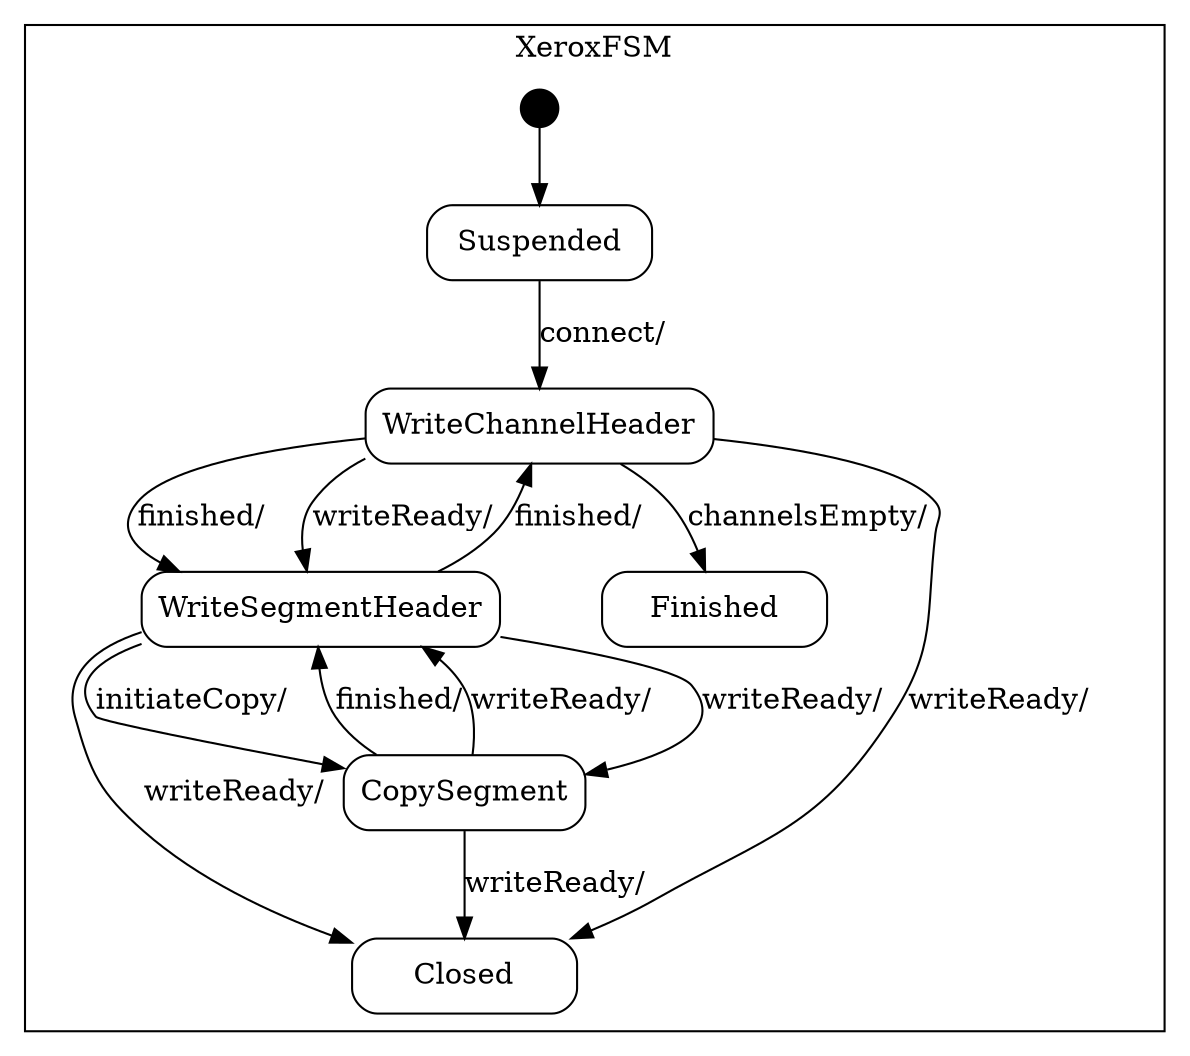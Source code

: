 digraph Xerox_sm {

    node
        [shape=Mrecord width=1.5];

    subgraph cluster_XeroxFSM {

        label="XeroxFSM";

        //
        // States (Nodes)
        //

        "XeroxFSM::Suspended"
            [label="{Suspended}"];

        "XeroxFSM::WriteChannelHeader"
            [label="{WriteChannelHeader}"];

        "XeroxFSM::WriteSegmentHeader"
            [label="{WriteSegmentHeader}"];

        "XeroxFSM::CopySegment"
            [label="{CopySegment}"];

        "XeroxFSM::Finished"
            [label="{Finished}"];

        "XeroxFSM::Closed"
            [label="{Closed}"];

        "%start"
            [label="" shape=circle style=filled fillcolor=black width=0.25];

        //
        // Transitions (Edges)
        //

        "XeroxFSM::Suspended" -> "XeroxFSM::WriteChannelHeader"
            [label="connect/\l"];

        "XeroxFSM::WriteChannelHeader" -> "XeroxFSM::WriteSegmentHeader"
            [label="finished/\l"];

        "XeroxFSM::WriteChannelHeader" -> "XeroxFSM::Closed"
            [label="writeReady/\l"];

        "XeroxFSM::WriteChannelHeader" -> "XeroxFSM::WriteSegmentHeader"
            [label="writeReady/\l"];

        "XeroxFSM::WriteChannelHeader" -> "XeroxFSM::Finished"
            [label="channelsEmpty/\l"];

        "XeroxFSM::WriteSegmentHeader" -> "XeroxFSM::Closed"
            [label="writeReady/\l"];

        "XeroxFSM::WriteSegmentHeader" -> "XeroxFSM::CopySegment"
            [label="writeReady/\l"];

        "XeroxFSM::WriteSegmentHeader" -> "XeroxFSM::CopySegment"
            [label="initiateCopy/\l"];

        "XeroxFSM::WriteSegmentHeader" -> "XeroxFSM::WriteChannelHeader"
            [label="finished/\l"];

        "XeroxFSM::CopySegment" -> "XeroxFSM::WriteSegmentHeader"
            [label="finished/\l"];

        "XeroxFSM::CopySegment" -> "XeroxFSM::Closed"
            [label="writeReady/\l"];

        "XeroxFSM::CopySegment" -> "XeroxFSM::WriteSegmentHeader"
            [label="writeReady/\l"];

        "%start" -> "XeroxFSM::Suspended"
    }

}
